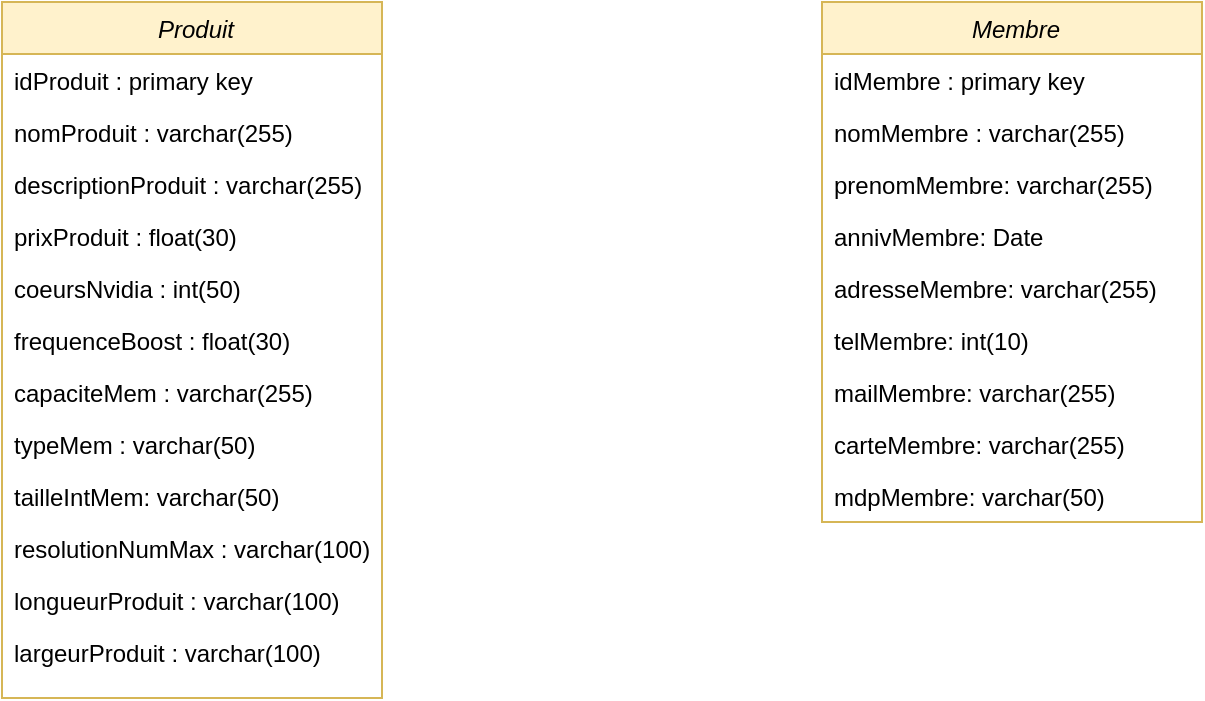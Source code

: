 <mxfile version="15.2.9" type="github">
  <diagram id="C5RBs43oDa-KdzZeNtuy" name="Page-1">
    <mxGraphModel dx="1422" dy="794" grid="1" gridSize="10" guides="1" tooltips="1" connect="1" arrows="1" fold="1" page="1" pageScale="1" pageWidth="1169" pageHeight="827" math="0" shadow="0">
      <root>
        <mxCell id="WIyWlLk6GJQsqaUBKTNV-0" />
        <mxCell id="WIyWlLk6GJQsqaUBKTNV-1" parent="WIyWlLk6GJQsqaUBKTNV-0" />
        <mxCell id="zkfFHV4jXpPFQw0GAbJ--0" value="Membre" style="swimlane;fontStyle=2;align=center;verticalAlign=top;childLayout=stackLayout;horizontal=1;startSize=26;horizontalStack=0;resizeParent=1;resizeLast=0;collapsible=1;marginBottom=0;rounded=0;shadow=0;strokeWidth=1;fillColor=#fff2cc;strokeColor=#d6b656;swimlaneLine=1;spacingLeft=4;" parent="WIyWlLk6GJQsqaUBKTNV-1" vertex="1">
          <mxGeometry x="680" y="262" width="190" height="260" as="geometry">
            <mxRectangle x="230" y="140" width="160" height="26" as="alternateBounds" />
          </mxGeometry>
        </mxCell>
        <mxCell id="zkfFHV4jXpPFQw0GAbJ--2" value="idMembre : primary key&#xa;" style="text;align=left;verticalAlign=top;spacingLeft=4;spacingRight=4;overflow=hidden;rotatable=0;points=[[0,0.5],[1,0.5]];portConstraint=eastwest;rounded=0;shadow=0;html=0;imageAspect=1;" parent="zkfFHV4jXpPFQw0GAbJ--0" vertex="1">
          <mxGeometry y="26" width="190" height="26" as="geometry" />
        </mxCell>
        <mxCell id="zkfFHV4jXpPFQw0GAbJ--3" value="nomMembre : varchar(255)&#xa;" style="text;align=left;verticalAlign=top;spacingLeft=4;spacingRight=4;overflow=hidden;rotatable=0;points=[[0,0.5],[1,0.5]];portConstraint=eastwest;rounded=0;shadow=0;html=0;" parent="zkfFHV4jXpPFQw0GAbJ--0" vertex="1">
          <mxGeometry y="52" width="190" height="26" as="geometry" />
        </mxCell>
        <mxCell id="zkfFHV4jXpPFQw0GAbJ--5" value="prenomMembre: varchar(255)" style="text;align=left;verticalAlign=top;spacingLeft=4;spacingRight=4;overflow=hidden;rotatable=0;points=[[0,0.5],[1,0.5]];portConstraint=eastwest;" parent="zkfFHV4jXpPFQw0GAbJ--0" vertex="1">
          <mxGeometry y="78" width="190" height="26" as="geometry" />
        </mxCell>
        <mxCell id="_xoFxerOQzkBsiOMPmsE-11" value="annivMembre: Date&#xa;" style="text;align=left;verticalAlign=top;spacingLeft=4;spacingRight=4;overflow=hidden;rotatable=0;points=[[0,0.5],[1,0.5]];portConstraint=eastwest;" parent="zkfFHV4jXpPFQw0GAbJ--0" vertex="1">
          <mxGeometry y="104" width="190" height="26" as="geometry" />
        </mxCell>
        <mxCell id="6Dw1GQIiOZQQh7SxlCh9-17" value="adresseMembre: varchar(255)&#xa;" style="text;align=left;verticalAlign=top;spacingLeft=4;spacingRight=4;overflow=hidden;rotatable=0;points=[[0,0.5],[1,0.5]];portConstraint=eastwest;" vertex="1" parent="zkfFHV4jXpPFQw0GAbJ--0">
          <mxGeometry y="130" width="190" height="26" as="geometry" />
        </mxCell>
        <mxCell id="6Dw1GQIiOZQQh7SxlCh9-16" value="telMembre: int(10)&#xa;" style="text;align=left;verticalAlign=top;spacingLeft=4;spacingRight=4;overflow=hidden;rotatable=0;points=[[0,0.5],[1,0.5]];portConstraint=eastwest;" vertex="1" parent="zkfFHV4jXpPFQw0GAbJ--0">
          <mxGeometry y="156" width="190" height="26" as="geometry" />
        </mxCell>
        <mxCell id="6Dw1GQIiOZQQh7SxlCh9-20" value="mailMembre: varchar(255)&#xa;" style="text;align=left;verticalAlign=top;spacingLeft=4;spacingRight=4;overflow=hidden;rotatable=0;points=[[0,0.5],[1,0.5]];portConstraint=eastwest;" vertex="1" parent="zkfFHV4jXpPFQw0GAbJ--0">
          <mxGeometry y="182" width="190" height="26" as="geometry" />
        </mxCell>
        <mxCell id="6Dw1GQIiOZQQh7SxlCh9-19" value="carteMembre: varchar(255)&#xa;" style="text;align=left;verticalAlign=top;spacingLeft=4;spacingRight=4;overflow=hidden;rotatable=0;points=[[0,0.5],[1,0.5]];portConstraint=eastwest;" vertex="1" parent="zkfFHV4jXpPFQw0GAbJ--0">
          <mxGeometry y="208" width="190" height="26" as="geometry" />
        </mxCell>
        <mxCell id="6Dw1GQIiOZQQh7SxlCh9-18" value="mdpMembre: varchar(50)&#xa;" style="text;align=left;verticalAlign=top;spacingLeft=4;spacingRight=4;overflow=hidden;rotatable=0;points=[[0,0.5],[1,0.5]];portConstraint=eastwest;" vertex="1" parent="zkfFHV4jXpPFQw0GAbJ--0">
          <mxGeometry y="234" width="190" height="26" as="geometry" />
        </mxCell>
        <mxCell id="6Dw1GQIiOZQQh7SxlCh9-24" value="Produit" style="swimlane;fontStyle=2;align=center;verticalAlign=top;childLayout=stackLayout;horizontal=1;startSize=26;horizontalStack=0;resizeParent=1;resizeLast=0;collapsible=1;marginBottom=0;rounded=0;shadow=0;strokeWidth=1;fillColor=#fff2cc;strokeColor=#d6b656;swimlaneLine=1;spacingLeft=4;" vertex="1" parent="WIyWlLk6GJQsqaUBKTNV-1">
          <mxGeometry x="270" y="262" width="190" height="348" as="geometry">
            <mxRectangle x="230" y="140" width="160" height="26" as="alternateBounds" />
          </mxGeometry>
        </mxCell>
        <mxCell id="6Dw1GQIiOZQQh7SxlCh9-25" value="idProduit : primary key&#xa;" style="text;align=left;verticalAlign=top;spacingLeft=4;spacingRight=4;overflow=hidden;rotatable=0;points=[[0,0.5],[1,0.5]];portConstraint=eastwest;rounded=0;shadow=0;html=0;imageAspect=1;" vertex="1" parent="6Dw1GQIiOZQQh7SxlCh9-24">
          <mxGeometry y="26" width="190" height="26" as="geometry" />
        </mxCell>
        <mxCell id="6Dw1GQIiOZQQh7SxlCh9-26" value="nomProduit : varchar(255)&#xa;" style="text;align=left;verticalAlign=top;spacingLeft=4;spacingRight=4;overflow=hidden;rotatable=0;points=[[0,0.5],[1,0.5]];portConstraint=eastwest;rounded=0;shadow=0;html=0;" vertex="1" parent="6Dw1GQIiOZQQh7SxlCh9-24">
          <mxGeometry y="52" width="190" height="26" as="geometry" />
        </mxCell>
        <mxCell id="6Dw1GQIiOZQQh7SxlCh9-27" value="descriptionProduit : varchar(255)" style="text;align=left;verticalAlign=top;spacingLeft=4;spacingRight=4;overflow=hidden;rotatable=0;points=[[0,0.5],[1,0.5]];portConstraint=eastwest;" vertex="1" parent="6Dw1GQIiOZQQh7SxlCh9-24">
          <mxGeometry y="78" width="190" height="26" as="geometry" />
        </mxCell>
        <mxCell id="6Dw1GQIiOZQQh7SxlCh9-28" value="prixProduit : float(30)&#xa;" style="text;align=left;verticalAlign=top;spacingLeft=4;spacingRight=4;overflow=hidden;rotatable=0;points=[[0,0.5],[1,0.5]];portConstraint=eastwest;" vertex="1" parent="6Dw1GQIiOZQQh7SxlCh9-24">
          <mxGeometry y="104" width="190" height="26" as="geometry" />
        </mxCell>
        <mxCell id="6Dw1GQIiOZQQh7SxlCh9-29" value="coeursNvidia : int(50)&#xa;" style="text;align=left;verticalAlign=top;spacingLeft=4;spacingRight=4;overflow=hidden;rotatable=0;points=[[0,0.5],[1,0.5]];portConstraint=eastwest;" vertex="1" parent="6Dw1GQIiOZQQh7SxlCh9-24">
          <mxGeometry y="130" width="190" height="26" as="geometry" />
        </mxCell>
        <mxCell id="6Dw1GQIiOZQQh7SxlCh9-30" value="frequenceBoost : float(30)&#xa;" style="text;align=left;verticalAlign=top;spacingLeft=4;spacingRight=4;overflow=hidden;rotatable=0;points=[[0,0.5],[1,0.5]];portConstraint=eastwest;" vertex="1" parent="6Dw1GQIiOZQQh7SxlCh9-24">
          <mxGeometry y="156" width="190" height="26" as="geometry" />
        </mxCell>
        <mxCell id="6Dw1GQIiOZQQh7SxlCh9-31" value="capaciteMem : varchar(255)&#xa;" style="text;align=left;verticalAlign=top;spacingLeft=4;spacingRight=4;overflow=hidden;rotatable=0;points=[[0,0.5],[1,0.5]];portConstraint=eastwest;" vertex="1" parent="6Dw1GQIiOZQQh7SxlCh9-24">
          <mxGeometry y="182" width="190" height="26" as="geometry" />
        </mxCell>
        <mxCell id="6Dw1GQIiOZQQh7SxlCh9-32" value="typeMem : varchar(50)&#xa;" style="text;align=left;verticalAlign=top;spacingLeft=4;spacingRight=4;overflow=hidden;rotatable=0;points=[[0,0.5],[1,0.5]];portConstraint=eastwest;" vertex="1" parent="6Dw1GQIiOZQQh7SxlCh9-24">
          <mxGeometry y="208" width="190" height="26" as="geometry" />
        </mxCell>
        <mxCell id="6Dw1GQIiOZQQh7SxlCh9-33" value="tailleIntMem: varchar(50)&#xa;" style="text;align=left;verticalAlign=top;spacingLeft=4;spacingRight=4;overflow=hidden;rotatable=0;points=[[0,0.5],[1,0.5]];portConstraint=eastwest;" vertex="1" parent="6Dw1GQIiOZQQh7SxlCh9-24">
          <mxGeometry y="234" width="190" height="26" as="geometry" />
        </mxCell>
        <mxCell id="6Dw1GQIiOZQQh7SxlCh9-34" value="resolutionNumMax : varchar(100)&#xa;" style="text;align=left;verticalAlign=top;spacingLeft=4;spacingRight=4;overflow=hidden;rotatable=0;points=[[0,0.5],[1,0.5]];portConstraint=eastwest;" vertex="1" parent="6Dw1GQIiOZQQh7SxlCh9-24">
          <mxGeometry y="260" width="190" height="26" as="geometry" />
        </mxCell>
        <mxCell id="6Dw1GQIiOZQQh7SxlCh9-35" value="longueurProduit : varchar(100)&#xa;" style="text;align=left;verticalAlign=top;spacingLeft=4;spacingRight=4;overflow=hidden;rotatable=0;points=[[0,0.5],[1,0.5]];portConstraint=eastwest;" vertex="1" parent="6Dw1GQIiOZQQh7SxlCh9-24">
          <mxGeometry y="286" width="190" height="26" as="geometry" />
        </mxCell>
        <mxCell id="6Dw1GQIiOZQQh7SxlCh9-36" value="largeurProduit : varchar(100)&#xa;" style="text;align=left;verticalAlign=top;spacingLeft=4;spacingRight=4;overflow=hidden;rotatable=0;points=[[0,0.5],[1,0.5]];portConstraint=eastwest;" vertex="1" parent="6Dw1GQIiOZQQh7SxlCh9-24">
          <mxGeometry y="312" width="190" height="26" as="geometry" />
        </mxCell>
      </root>
    </mxGraphModel>
  </diagram>
</mxfile>
